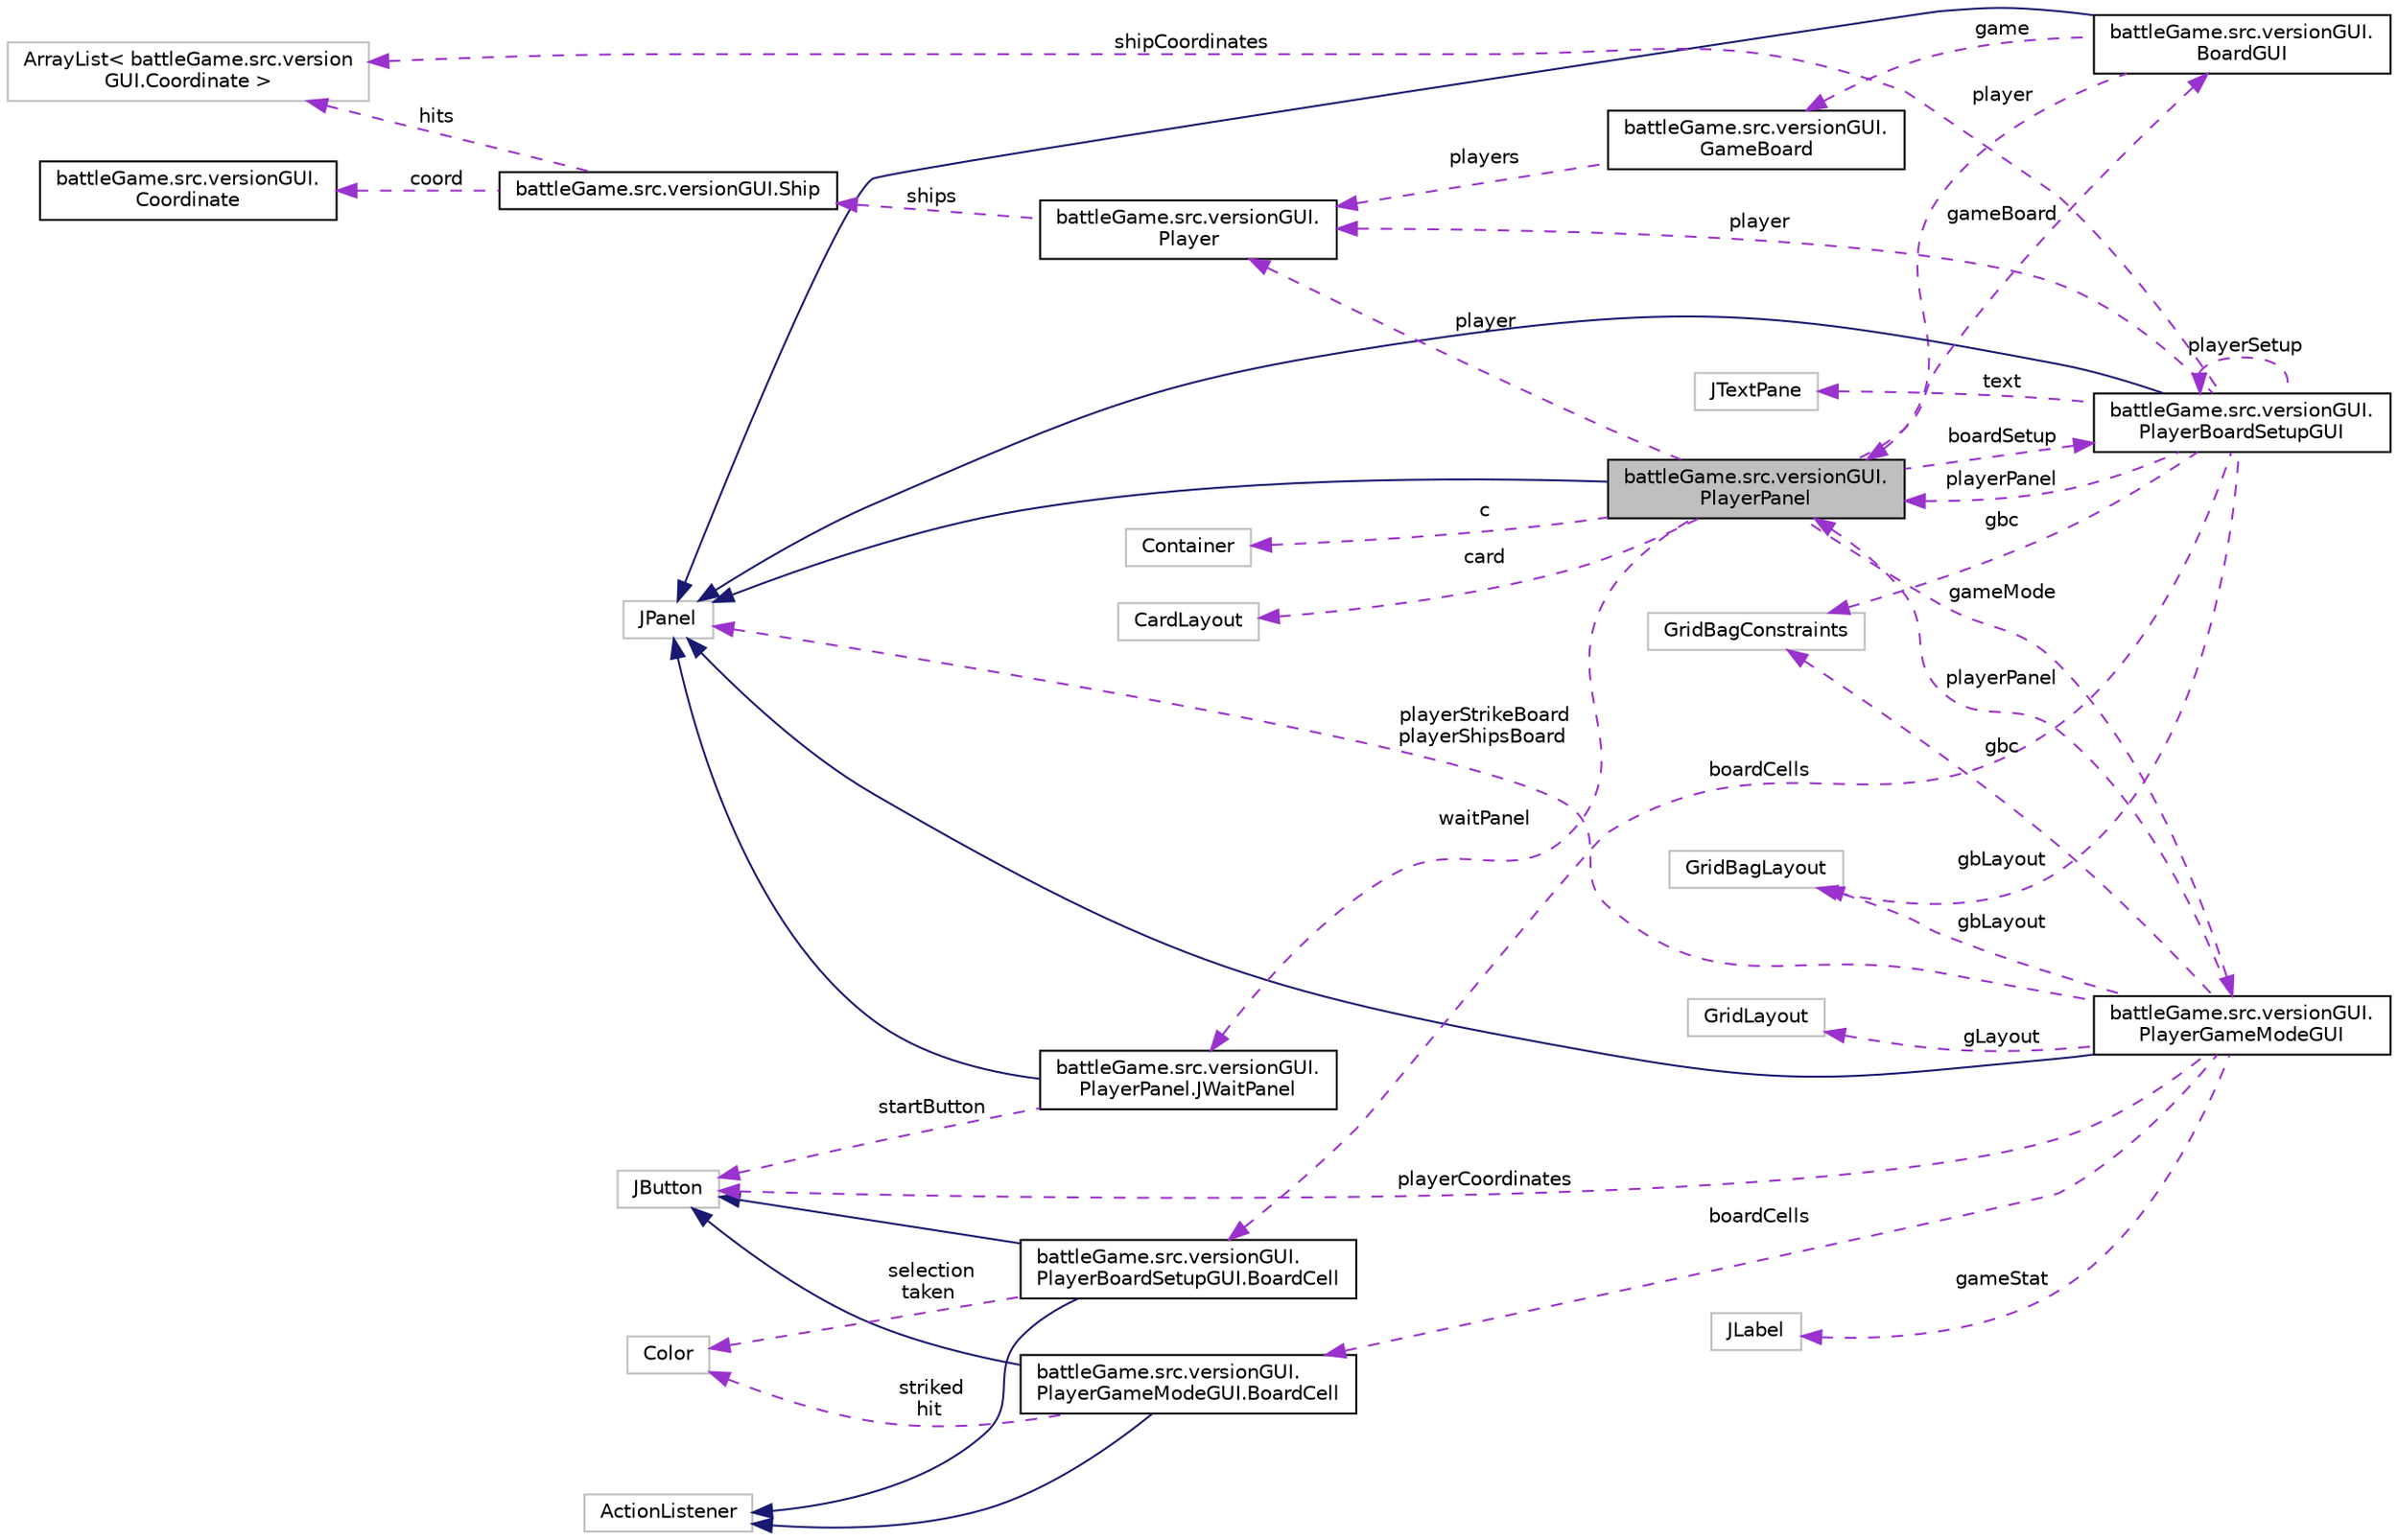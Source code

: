 digraph "battleGame.src.versionGUI.PlayerPanel"
{
  edge [fontname="Helvetica",fontsize="10",labelfontname="Helvetica",labelfontsize="10"];
  node [fontname="Helvetica",fontsize="10",shape=record];
  rankdir="LR";
  Node1 [label="battleGame.src.versionGUI.\lPlayerPanel",height=0.2,width=0.4,color="black", fillcolor="grey75", style="filled", fontcolor="black"];
  Node2 -> Node1 [dir="back",color="midnightblue",fontsize="10",style="solid",fontname="Helvetica"];
  Node2 [label="JPanel",height=0.2,width=0.4,color="grey75", fillcolor="white", style="filled"];
  Node3 -> Node1 [dir="back",color="darkorchid3",fontsize="10",style="dashed",label=" boardSetup" ,fontname="Helvetica"];
  Node3 [label="battleGame.src.versionGUI.\lPlayerBoardSetupGUI",height=0.2,width=0.4,color="black", fillcolor="white", style="filled",URL="$classbattleGame_1_1src_1_1versionGUI_1_1PlayerBoardSetupGUI.html"];
  Node2 -> Node3 [dir="back",color="midnightblue",fontsize="10",style="solid",fontname="Helvetica"];
  Node4 -> Node3 [dir="back",color="darkorchid3",fontsize="10",style="dashed",label=" boardCells" ,fontname="Helvetica"];
  Node4 [label="battleGame.src.versionGUI.\lPlayerBoardSetupGUI.BoardCell",height=0.2,width=0.4,color="black", fillcolor="white", style="filled",URL="$classbattleGame_1_1src_1_1versionGUI_1_1PlayerBoardSetupGUI_1_1BoardCell.html"];
  Node5 -> Node4 [dir="back",color="midnightblue",fontsize="10",style="solid",fontname="Helvetica"];
  Node5 [label="JButton",height=0.2,width=0.4,color="grey75", fillcolor="white", style="filled"];
  Node6 -> Node4 [dir="back",color="midnightblue",fontsize="10",style="solid",fontname="Helvetica"];
  Node6 [label="ActionListener",height=0.2,width=0.4,color="grey75", fillcolor="white", style="filled"];
  Node7 -> Node4 [dir="back",color="darkorchid3",fontsize="10",style="dashed",label=" selection\ntaken" ,fontname="Helvetica"];
  Node7 [label="Color",height=0.2,width=0.4,color="grey75", fillcolor="white", style="filled"];
  Node8 -> Node3 [dir="back",color="darkorchid3",fontsize="10",style="dashed",label=" gbc" ,fontname="Helvetica"];
  Node8 [label="GridBagConstraints",height=0.2,width=0.4,color="grey75", fillcolor="white", style="filled"];
  Node1 -> Node3 [dir="back",color="darkorchid3",fontsize="10",style="dashed",label=" playerPanel" ,fontname="Helvetica"];
  Node9 -> Node3 [dir="back",color="darkorchid3",fontsize="10",style="dashed",label=" gbLayout" ,fontname="Helvetica"];
  Node9 [label="GridBagLayout",height=0.2,width=0.4,color="grey75", fillcolor="white", style="filled"];
  Node3 -> Node3 [dir="back",color="darkorchid3",fontsize="10",style="dashed",label=" playerSetup" ,fontname="Helvetica"];
  Node10 -> Node3 [dir="back",color="darkorchid3",fontsize="10",style="dashed",label=" shipCoordinates" ,fontname="Helvetica"];
  Node10 [label="ArrayList\< battleGame.src.version\lGUI.Coordinate \>",height=0.2,width=0.4,color="grey75", fillcolor="white", style="filled"];
  Node11 -> Node3 [dir="back",color="darkorchid3",fontsize="10",style="dashed",label=" text" ,fontname="Helvetica"];
  Node11 [label="JTextPane",height=0.2,width=0.4,color="grey75", fillcolor="white", style="filled"];
  Node12 -> Node3 [dir="back",color="darkorchid3",fontsize="10",style="dashed",label=" player" ,fontname="Helvetica"];
  Node12 [label="battleGame.src.versionGUI.\lPlayer",height=0.2,width=0.4,color="black", fillcolor="white", style="filled",URL="$classbattleGame_1_1src_1_1versionGUI_1_1Player.html"];
  Node13 -> Node12 [dir="back",color="darkorchid3",fontsize="10",style="dashed",label=" ships" ,fontname="Helvetica"];
  Node13 [label="battleGame.src.versionGUI.Ship",height=0.2,width=0.4,color="black", fillcolor="white", style="filled",URL="$classbattleGame_1_1src_1_1versionGUI_1_1Ship.html"];
  Node10 -> Node13 [dir="back",color="darkorchid3",fontsize="10",style="dashed",label=" hits" ,fontname="Helvetica"];
  Node14 -> Node13 [dir="back",color="darkorchid3",fontsize="10",style="dashed",label=" coord" ,fontname="Helvetica"];
  Node14 [label="battleGame.src.versionGUI.\lCoordinate",height=0.2,width=0.4,color="black", fillcolor="white", style="filled",URL="$classbattleGame_1_1src_1_1versionGUI_1_1Coordinate.html"];
  Node15 -> Node1 [dir="back",color="darkorchid3",fontsize="10",style="dashed",label=" card" ,fontname="Helvetica"];
  Node15 [label="CardLayout",height=0.2,width=0.4,color="grey75", fillcolor="white", style="filled"];
  Node16 -> Node1 [dir="back",color="darkorchid3",fontsize="10",style="dashed",label=" gameBoard" ,fontname="Helvetica"];
  Node16 [label="battleGame.src.versionGUI.\lBoardGUI",height=0.2,width=0.4,color="black", fillcolor="white", style="filled",URL="$classbattleGame_1_1src_1_1versionGUI_1_1BoardGUI.html"];
  Node2 -> Node16 [dir="back",color="midnightblue",fontsize="10",style="solid",fontname="Helvetica"];
  Node1 -> Node16 [dir="back",color="darkorchid3",fontsize="10",style="dashed",label=" player" ,fontname="Helvetica"];
  Node17 -> Node16 [dir="back",color="darkorchid3",fontsize="10",style="dashed",label=" game" ,fontname="Helvetica"];
  Node17 [label="battleGame.src.versionGUI.\lGameBoard",height=0.2,width=0.4,color="black", fillcolor="white", style="filled",URL="$classbattleGame_1_1src_1_1versionGUI_1_1GameBoard.html"];
  Node12 -> Node17 [dir="back",color="darkorchid3",fontsize="10",style="dashed",label=" players" ,fontname="Helvetica"];
  Node18 -> Node1 [dir="back",color="darkorchid3",fontsize="10",style="dashed",label=" gameMode" ,fontname="Helvetica"];
  Node18 [label="battleGame.src.versionGUI.\lPlayerGameModeGUI",height=0.2,width=0.4,color="black", fillcolor="white", style="filled",URL="$classbattleGame_1_1src_1_1versionGUI_1_1PlayerGameModeGUI.html"];
  Node2 -> Node18 [dir="back",color="midnightblue",fontsize="10",style="solid",fontname="Helvetica"];
  Node8 -> Node18 [dir="back",color="darkorchid3",fontsize="10",style="dashed",label=" gbc" ,fontname="Helvetica"];
  Node5 -> Node18 [dir="back",color="darkorchid3",fontsize="10",style="dashed",label=" playerCoordinates" ,fontname="Helvetica"];
  Node1 -> Node18 [dir="back",color="darkorchid3",fontsize="10",style="dashed",label=" playerPanel" ,fontname="Helvetica"];
  Node9 -> Node18 [dir="back",color="darkorchid3",fontsize="10",style="dashed",label=" gbLayout" ,fontname="Helvetica"];
  Node19 -> Node18 [dir="back",color="darkorchid3",fontsize="10",style="dashed",label=" gameStat" ,fontname="Helvetica"];
  Node19 [label="JLabel",height=0.2,width=0.4,color="grey75", fillcolor="white", style="filled"];
  Node2 -> Node18 [dir="back",color="darkorchid3",fontsize="10",style="dashed",label=" playerStrikeBoard\nplayerShipsBoard" ,fontname="Helvetica"];
  Node20 -> Node18 [dir="back",color="darkorchid3",fontsize="10",style="dashed",label=" boardCells" ,fontname="Helvetica"];
  Node20 [label="battleGame.src.versionGUI.\lPlayerGameModeGUI.BoardCell",height=0.2,width=0.4,color="black", fillcolor="white", style="filled",URL="$classbattleGame_1_1src_1_1versionGUI_1_1PlayerGameModeGUI_1_1BoardCell.html"];
  Node5 -> Node20 [dir="back",color="midnightblue",fontsize="10",style="solid",fontname="Helvetica"];
  Node6 -> Node20 [dir="back",color="midnightblue",fontsize="10",style="solid",fontname="Helvetica"];
  Node7 -> Node20 [dir="back",color="darkorchid3",fontsize="10",style="dashed",label=" striked\nhit" ,fontname="Helvetica"];
  Node21 -> Node18 [dir="back",color="darkorchid3",fontsize="10",style="dashed",label=" gLayout" ,fontname="Helvetica"];
  Node21 [label="GridLayout",height=0.2,width=0.4,color="grey75", fillcolor="white", style="filled"];
  Node22 -> Node1 [dir="back",color="darkorchid3",fontsize="10",style="dashed",label=" waitPanel" ,fontname="Helvetica"];
  Node22 [label="battleGame.src.versionGUI.\lPlayerPanel.JWaitPanel",height=0.2,width=0.4,color="black", fillcolor="white", style="filled",URL="$classbattleGame_1_1src_1_1versionGUI_1_1PlayerPanel_1_1JWaitPanel.html"];
  Node2 -> Node22 [dir="back",color="midnightblue",fontsize="10",style="solid",fontname="Helvetica"];
  Node5 -> Node22 [dir="back",color="darkorchid3",fontsize="10",style="dashed",label=" startButton" ,fontname="Helvetica"];
  Node23 -> Node1 [dir="back",color="darkorchid3",fontsize="10",style="dashed",label=" c" ,fontname="Helvetica"];
  Node23 [label="Container",height=0.2,width=0.4,color="grey75", fillcolor="white", style="filled"];
  Node12 -> Node1 [dir="back",color="darkorchid3",fontsize="10",style="dashed",label=" player" ,fontname="Helvetica"];
}
